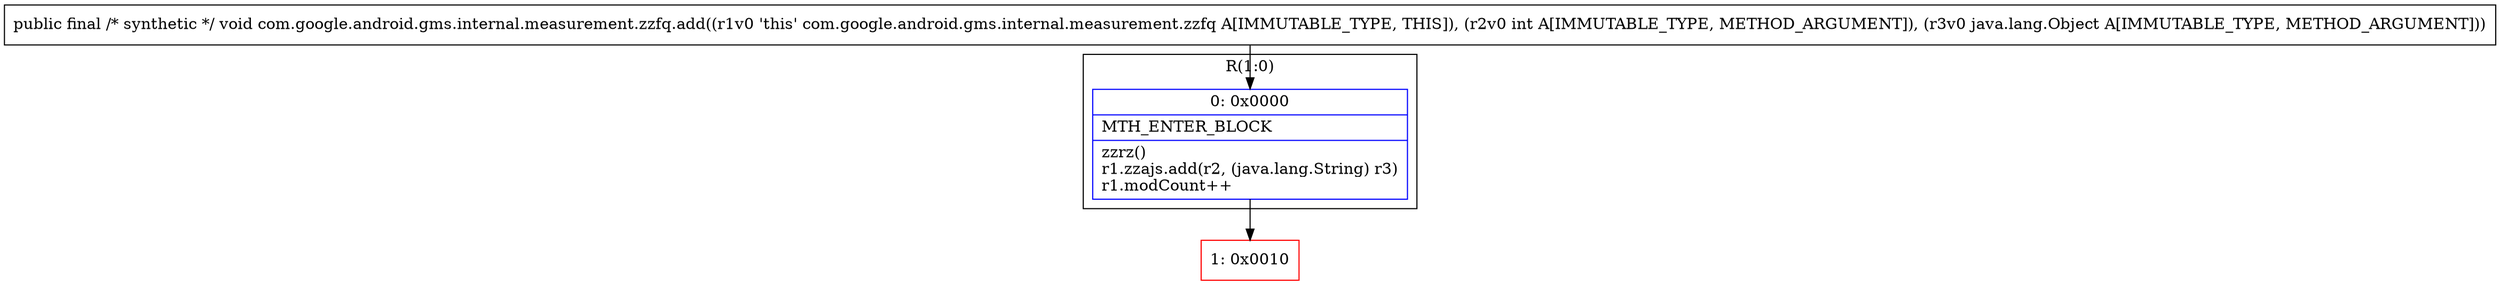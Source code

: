 digraph "CFG forcom.google.android.gms.internal.measurement.zzfq.add(ILjava\/lang\/Object;)V" {
subgraph cluster_Region_964427070 {
label = "R(1:0)";
node [shape=record,color=blue];
Node_0 [shape=record,label="{0\:\ 0x0000|MTH_ENTER_BLOCK\l|zzrz()\lr1.zzajs.add(r2, (java.lang.String) r3)\lr1.modCount++\l}"];
}
Node_1 [shape=record,color=red,label="{1\:\ 0x0010}"];
MethodNode[shape=record,label="{public final \/* synthetic *\/ void com.google.android.gms.internal.measurement.zzfq.add((r1v0 'this' com.google.android.gms.internal.measurement.zzfq A[IMMUTABLE_TYPE, THIS]), (r2v0 int A[IMMUTABLE_TYPE, METHOD_ARGUMENT]), (r3v0 java.lang.Object A[IMMUTABLE_TYPE, METHOD_ARGUMENT])) }"];
MethodNode -> Node_0;
Node_0 -> Node_1;
}

